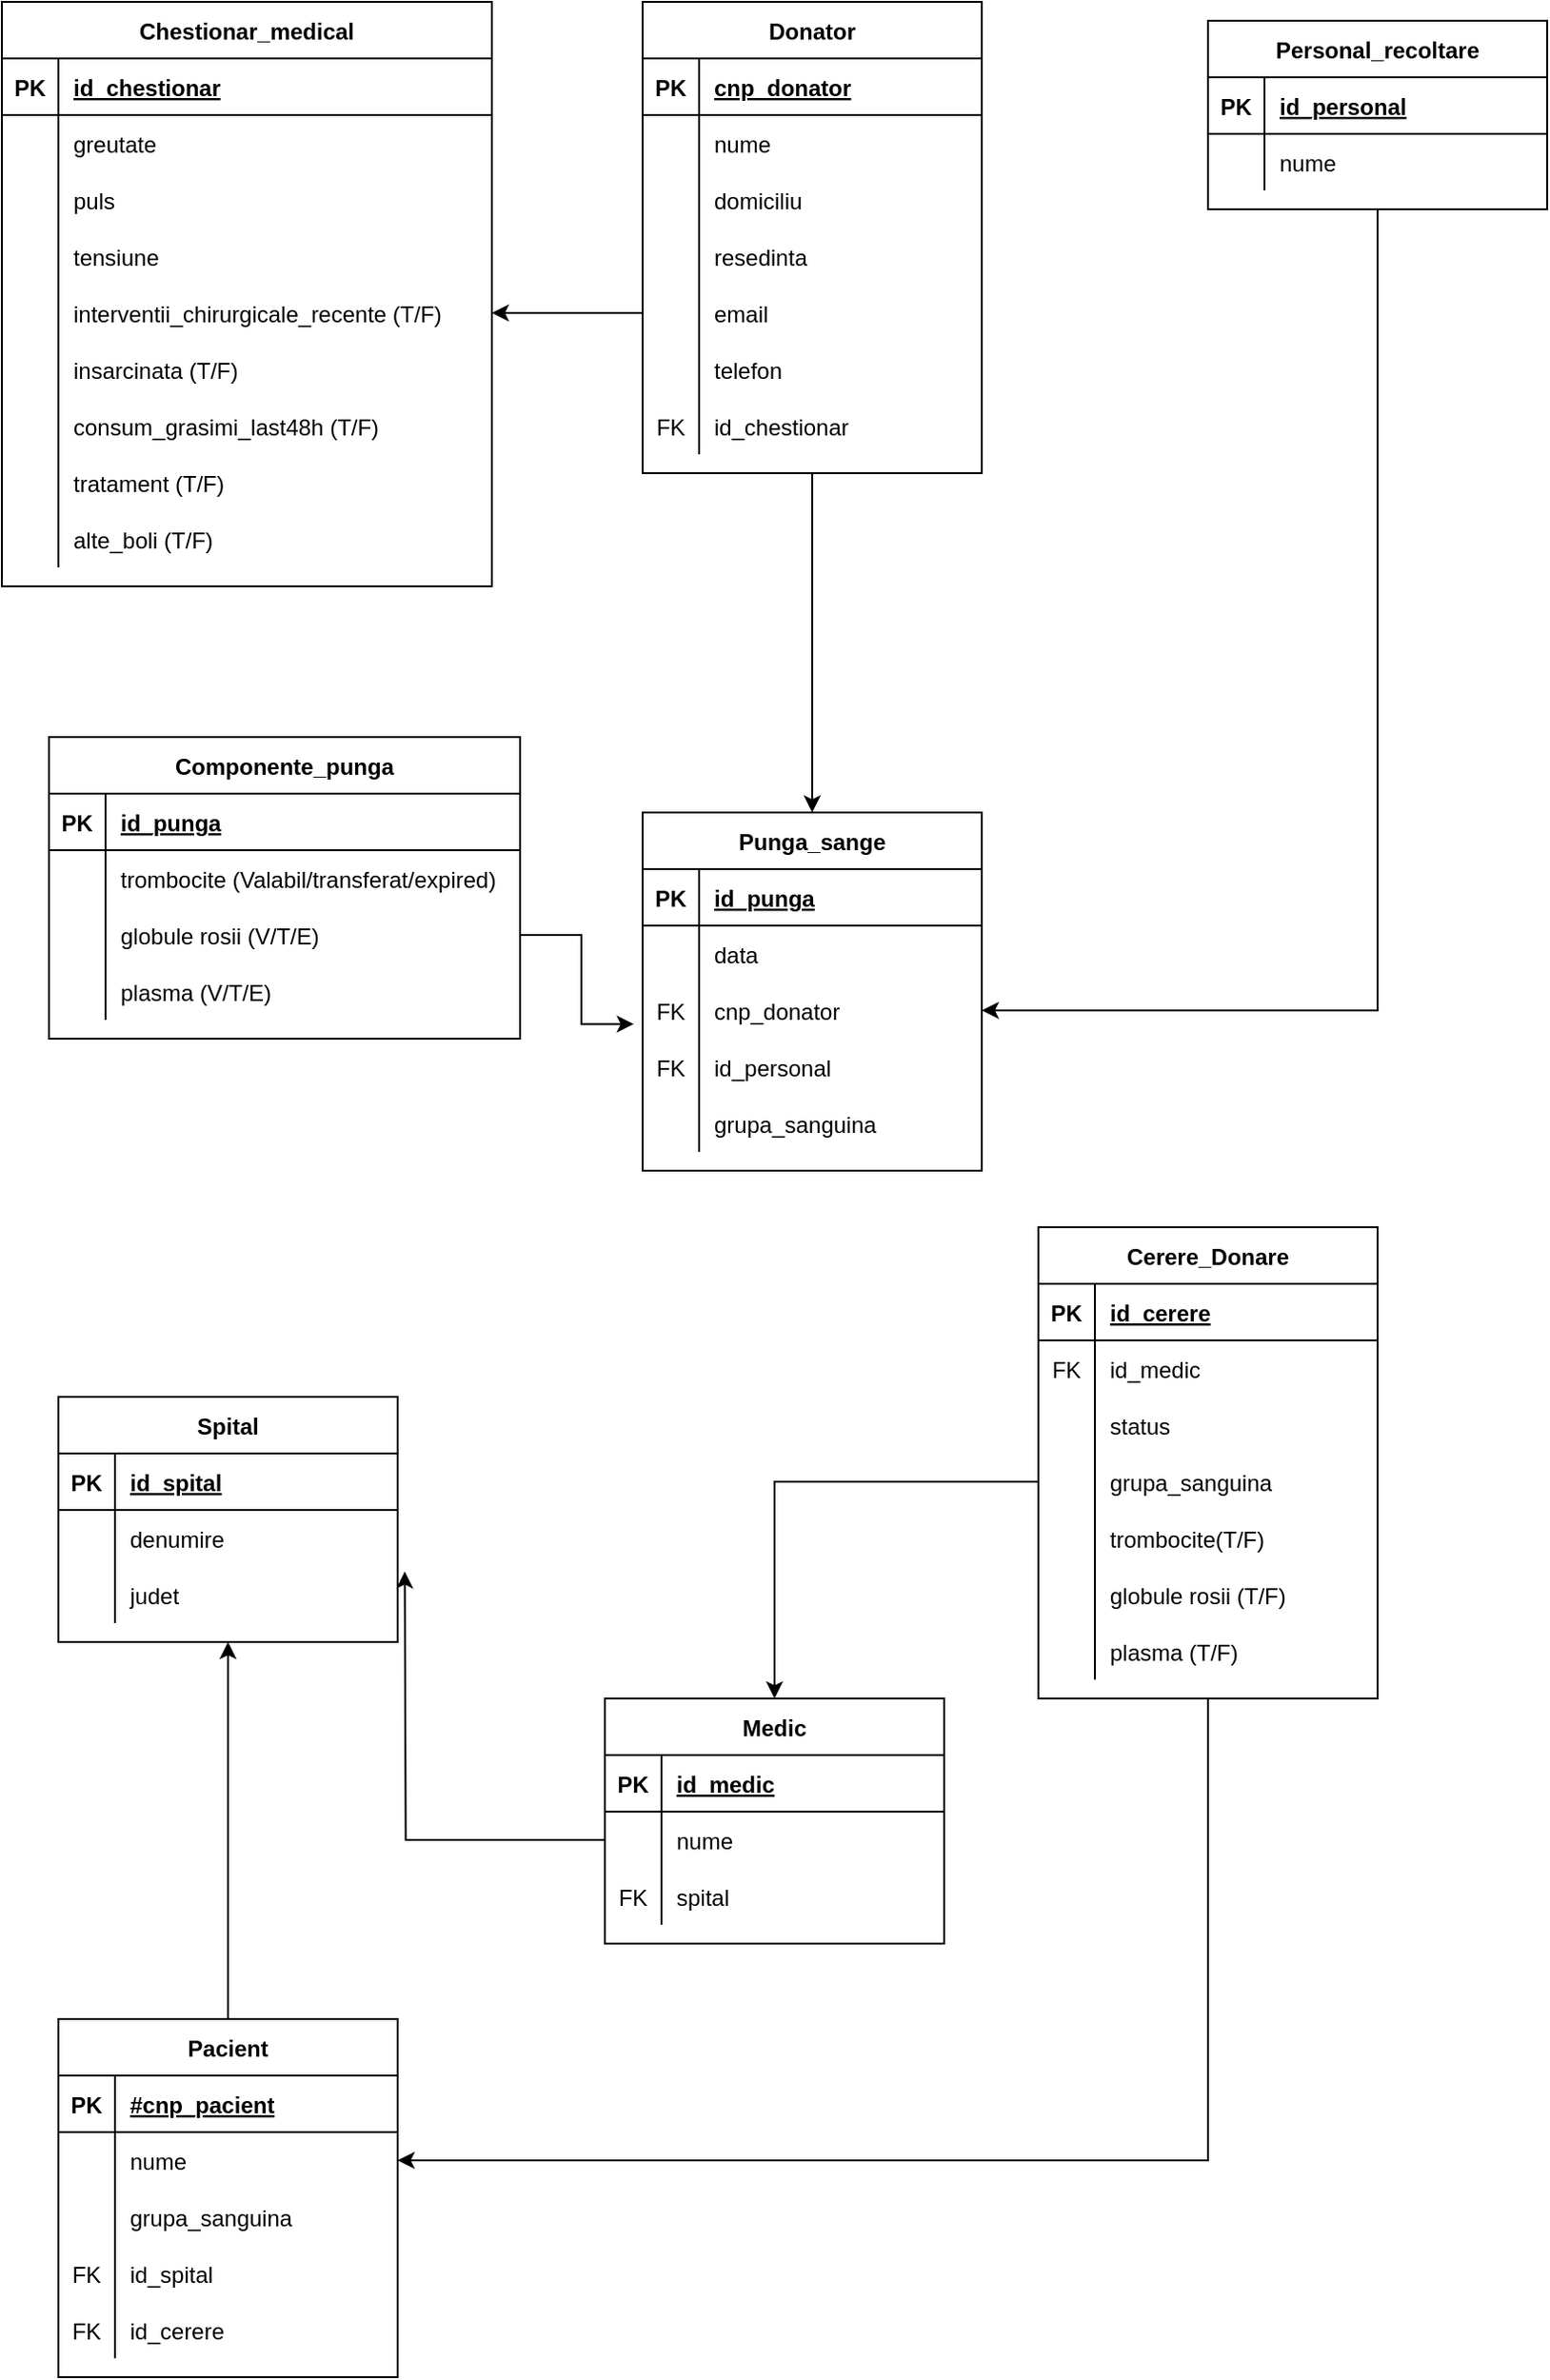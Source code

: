 <mxfile version="15.6.2" type="device"><diagram id="PR5J0AxXP86G01cXEbE2" name="Page-1"><mxGraphModel dx="481" dy="609" grid="1" gridSize="10" guides="1" tooltips="1" connect="1" arrows="1" fold="1" page="1" pageScale="1" pageWidth="850" pageHeight="1100" math="0" shadow="0"><root><mxCell id="0"/><mxCell id="1" parent="0"/><mxCell id="p9jjFvfmNDgugJ2HXJNn-107" style="edgeStyle=orthogonalEdgeStyle;rounded=0;orthogonalLoop=1;jettySize=auto;html=1;exitX=0.5;exitY=1;exitDx=0;exitDy=0;" parent="1" source="p9jjFvfmNDgugJ2HXJNn-22" target="p9jjFvfmNDgugJ2HXJNn-88" edge="1"><mxGeometry relative="1" as="geometry"/></mxCell><mxCell id="p9jjFvfmNDgugJ2HXJNn-22" value="Donator" style="shape=table;startSize=30;container=1;collapsible=1;childLayout=tableLayout;fixedRows=1;rowLines=0;fontStyle=1;align=center;resizeLast=1;" parent="1" vertex="1"><mxGeometry x="350" y="50" width="180" height="250" as="geometry"/></mxCell><mxCell id="p9jjFvfmNDgugJ2HXJNn-23" value="" style="shape=partialRectangle;collapsible=0;dropTarget=0;pointerEvents=0;fillColor=none;top=0;left=0;bottom=1;right=0;points=[[0,0.5],[1,0.5]];portConstraint=eastwest;" parent="p9jjFvfmNDgugJ2HXJNn-22" vertex="1"><mxGeometry y="30" width="180" height="30" as="geometry"/></mxCell><mxCell id="p9jjFvfmNDgugJ2HXJNn-24" value="PK" style="shape=partialRectangle;connectable=0;fillColor=none;top=0;left=0;bottom=0;right=0;fontStyle=1;overflow=hidden;" parent="p9jjFvfmNDgugJ2HXJNn-23" vertex="1"><mxGeometry width="30" height="30" as="geometry"><mxRectangle width="30" height="30" as="alternateBounds"/></mxGeometry></mxCell><mxCell id="p9jjFvfmNDgugJ2HXJNn-25" value="cnp_donator" style="shape=partialRectangle;connectable=0;fillColor=none;top=0;left=0;bottom=0;right=0;align=left;spacingLeft=6;fontStyle=5;overflow=hidden;" parent="p9jjFvfmNDgugJ2HXJNn-23" vertex="1"><mxGeometry x="30" width="150" height="30" as="geometry"><mxRectangle width="150" height="30" as="alternateBounds"/></mxGeometry></mxCell><mxCell id="p9jjFvfmNDgugJ2HXJNn-26" value="" style="shape=partialRectangle;collapsible=0;dropTarget=0;pointerEvents=0;fillColor=none;top=0;left=0;bottom=0;right=0;points=[[0,0.5],[1,0.5]];portConstraint=eastwest;" parent="p9jjFvfmNDgugJ2HXJNn-22" vertex="1"><mxGeometry y="60" width="180" height="30" as="geometry"/></mxCell><mxCell id="p9jjFvfmNDgugJ2HXJNn-27" value="" style="shape=partialRectangle;connectable=0;fillColor=none;top=0;left=0;bottom=0;right=0;editable=1;overflow=hidden;" parent="p9jjFvfmNDgugJ2HXJNn-26" vertex="1"><mxGeometry width="30" height="30" as="geometry"><mxRectangle width="30" height="30" as="alternateBounds"/></mxGeometry></mxCell><mxCell id="p9jjFvfmNDgugJ2HXJNn-28" value="nume" style="shape=partialRectangle;connectable=0;fillColor=none;top=0;left=0;bottom=0;right=0;align=left;spacingLeft=6;overflow=hidden;" parent="p9jjFvfmNDgugJ2HXJNn-26" vertex="1"><mxGeometry x="30" width="150" height="30" as="geometry"><mxRectangle width="150" height="30" as="alternateBounds"/></mxGeometry></mxCell><mxCell id="p9jjFvfmNDgugJ2HXJNn-29" value="" style="shape=partialRectangle;collapsible=0;dropTarget=0;pointerEvents=0;fillColor=none;top=0;left=0;bottom=0;right=0;points=[[0,0.5],[1,0.5]];portConstraint=eastwest;" parent="p9jjFvfmNDgugJ2HXJNn-22" vertex="1"><mxGeometry y="90" width="180" height="30" as="geometry"/></mxCell><mxCell id="p9jjFvfmNDgugJ2HXJNn-30" value="" style="shape=partialRectangle;connectable=0;fillColor=none;top=0;left=0;bottom=0;right=0;editable=1;overflow=hidden;" parent="p9jjFvfmNDgugJ2HXJNn-29" vertex="1"><mxGeometry width="30" height="30" as="geometry"><mxRectangle width="30" height="30" as="alternateBounds"/></mxGeometry></mxCell><mxCell id="p9jjFvfmNDgugJ2HXJNn-31" value="domiciliu" style="shape=partialRectangle;connectable=0;fillColor=none;top=0;left=0;bottom=0;right=0;align=left;spacingLeft=6;overflow=hidden;" parent="p9jjFvfmNDgugJ2HXJNn-29" vertex="1"><mxGeometry x="30" width="150" height="30" as="geometry"><mxRectangle width="150" height="30" as="alternateBounds"/></mxGeometry></mxCell><mxCell id="p9jjFvfmNDgugJ2HXJNn-32" value="" style="shape=partialRectangle;collapsible=0;dropTarget=0;pointerEvents=0;fillColor=none;top=0;left=0;bottom=0;right=0;points=[[0,0.5],[1,0.5]];portConstraint=eastwest;" parent="p9jjFvfmNDgugJ2HXJNn-22" vertex="1"><mxGeometry y="120" width="180" height="30" as="geometry"/></mxCell><mxCell id="p9jjFvfmNDgugJ2HXJNn-33" value="" style="shape=partialRectangle;connectable=0;fillColor=none;top=0;left=0;bottom=0;right=0;editable=1;overflow=hidden;" parent="p9jjFvfmNDgugJ2HXJNn-32" vertex="1"><mxGeometry width="30" height="30" as="geometry"><mxRectangle width="30" height="30" as="alternateBounds"/></mxGeometry></mxCell><mxCell id="p9jjFvfmNDgugJ2HXJNn-34" value="resedinta" style="shape=partialRectangle;connectable=0;fillColor=none;top=0;left=0;bottom=0;right=0;align=left;spacingLeft=6;overflow=hidden;" parent="p9jjFvfmNDgugJ2HXJNn-32" vertex="1"><mxGeometry x="30" width="150" height="30" as="geometry"><mxRectangle width="150" height="30" as="alternateBounds"/></mxGeometry></mxCell><mxCell id="p9jjFvfmNDgugJ2HXJNn-35" value="" style="shape=partialRectangle;collapsible=0;dropTarget=0;pointerEvents=0;fillColor=none;top=0;left=0;bottom=0;right=0;points=[[0,0.5],[1,0.5]];portConstraint=eastwest;" parent="p9jjFvfmNDgugJ2HXJNn-22" vertex="1"><mxGeometry y="150" width="180" height="30" as="geometry"/></mxCell><mxCell id="p9jjFvfmNDgugJ2HXJNn-36" value="" style="shape=partialRectangle;connectable=0;fillColor=none;top=0;left=0;bottom=0;right=0;editable=1;overflow=hidden;" parent="p9jjFvfmNDgugJ2HXJNn-35" vertex="1"><mxGeometry width="30" height="30" as="geometry"><mxRectangle width="30" height="30" as="alternateBounds"/></mxGeometry></mxCell><mxCell id="p9jjFvfmNDgugJ2HXJNn-37" value="email" style="shape=partialRectangle;connectable=0;fillColor=none;top=0;left=0;bottom=0;right=0;align=left;spacingLeft=6;overflow=hidden;" parent="p9jjFvfmNDgugJ2HXJNn-35" vertex="1"><mxGeometry x="30" width="150" height="30" as="geometry"><mxRectangle width="150" height="30" as="alternateBounds"/></mxGeometry></mxCell><mxCell id="p9jjFvfmNDgugJ2HXJNn-38" value="" style="shape=partialRectangle;collapsible=0;dropTarget=0;pointerEvents=0;fillColor=none;top=0;left=0;bottom=0;right=0;points=[[0,0.5],[1,0.5]];portConstraint=eastwest;" parent="p9jjFvfmNDgugJ2HXJNn-22" vertex="1"><mxGeometry y="180" width="180" height="30" as="geometry"/></mxCell><mxCell id="p9jjFvfmNDgugJ2HXJNn-39" value="" style="shape=partialRectangle;connectable=0;fillColor=none;top=0;left=0;bottom=0;right=0;editable=1;overflow=hidden;" parent="p9jjFvfmNDgugJ2HXJNn-38" vertex="1"><mxGeometry width="30" height="30" as="geometry"><mxRectangle width="30" height="30" as="alternateBounds"/></mxGeometry></mxCell><mxCell id="p9jjFvfmNDgugJ2HXJNn-40" value="telefon" style="shape=partialRectangle;connectable=0;fillColor=none;top=0;left=0;bottom=0;right=0;align=left;spacingLeft=6;overflow=hidden;" parent="p9jjFvfmNDgugJ2HXJNn-38" vertex="1"><mxGeometry x="30" width="150" height="30" as="geometry"><mxRectangle width="150" height="30" as="alternateBounds"/></mxGeometry></mxCell><mxCell id="p9jjFvfmNDgugJ2HXJNn-41" value="" style="shape=partialRectangle;collapsible=0;dropTarget=0;pointerEvents=0;fillColor=none;top=0;left=0;bottom=0;right=0;points=[[0,0.5],[1,0.5]];portConstraint=eastwest;" parent="p9jjFvfmNDgugJ2HXJNn-22" vertex="1"><mxGeometry y="210" width="180" height="30" as="geometry"/></mxCell><mxCell id="p9jjFvfmNDgugJ2HXJNn-42" value="FK" style="shape=partialRectangle;connectable=0;fillColor=none;top=0;left=0;bottom=0;right=0;editable=1;overflow=hidden;" parent="p9jjFvfmNDgugJ2HXJNn-41" vertex="1"><mxGeometry width="30" height="30" as="geometry"><mxRectangle width="30" height="30" as="alternateBounds"/></mxGeometry></mxCell><mxCell id="p9jjFvfmNDgugJ2HXJNn-43" value="id_chestionar" style="shape=partialRectangle;connectable=0;fillColor=none;top=0;left=0;bottom=0;right=0;align=left;spacingLeft=6;overflow=hidden;" parent="p9jjFvfmNDgugJ2HXJNn-41" vertex="1"><mxGeometry x="30" width="150" height="30" as="geometry"><mxRectangle width="150" height="30" as="alternateBounds"/></mxGeometry></mxCell><mxCell id="p9jjFvfmNDgugJ2HXJNn-44" value="Chestionar_medical" style="shape=table;startSize=30;container=1;collapsible=1;childLayout=tableLayout;fixedRows=1;rowLines=0;fontStyle=1;align=center;resizeLast=1;" parent="1" vertex="1"><mxGeometry x="10" y="50" width="260" height="310" as="geometry"/></mxCell><mxCell id="p9jjFvfmNDgugJ2HXJNn-45" value="" style="shape=partialRectangle;collapsible=0;dropTarget=0;pointerEvents=0;fillColor=none;top=0;left=0;bottom=1;right=0;points=[[0,0.5],[1,0.5]];portConstraint=eastwest;" parent="p9jjFvfmNDgugJ2HXJNn-44" vertex="1"><mxGeometry y="30" width="260" height="30" as="geometry"/></mxCell><mxCell id="p9jjFvfmNDgugJ2HXJNn-46" value="PK" style="shape=partialRectangle;connectable=0;fillColor=none;top=0;left=0;bottom=0;right=0;fontStyle=1;overflow=hidden;" parent="p9jjFvfmNDgugJ2HXJNn-45" vertex="1"><mxGeometry width="30" height="30" as="geometry"><mxRectangle width="30" height="30" as="alternateBounds"/></mxGeometry></mxCell><mxCell id="p9jjFvfmNDgugJ2HXJNn-47" value="id_chestionar" style="shape=partialRectangle;connectable=0;fillColor=none;top=0;left=0;bottom=0;right=0;align=left;spacingLeft=6;fontStyle=5;overflow=hidden;" parent="p9jjFvfmNDgugJ2HXJNn-45" vertex="1"><mxGeometry x="30" width="230" height="30" as="geometry"><mxRectangle width="230" height="30" as="alternateBounds"/></mxGeometry></mxCell><mxCell id="p9jjFvfmNDgugJ2HXJNn-48" value="" style="shape=partialRectangle;collapsible=0;dropTarget=0;pointerEvents=0;fillColor=none;top=0;left=0;bottom=0;right=0;points=[[0,0.5],[1,0.5]];portConstraint=eastwest;" parent="p9jjFvfmNDgugJ2HXJNn-44" vertex="1"><mxGeometry y="60" width="260" height="30" as="geometry"/></mxCell><mxCell id="p9jjFvfmNDgugJ2HXJNn-49" value="" style="shape=partialRectangle;connectable=0;fillColor=none;top=0;left=0;bottom=0;right=0;editable=1;overflow=hidden;" parent="p9jjFvfmNDgugJ2HXJNn-48" vertex="1"><mxGeometry width="30" height="30" as="geometry"><mxRectangle width="30" height="30" as="alternateBounds"/></mxGeometry></mxCell><mxCell id="p9jjFvfmNDgugJ2HXJNn-50" value="greutate" style="shape=partialRectangle;connectable=0;fillColor=none;top=0;left=0;bottom=0;right=0;align=left;spacingLeft=6;overflow=hidden;" parent="p9jjFvfmNDgugJ2HXJNn-48" vertex="1"><mxGeometry x="30" width="230" height="30" as="geometry"><mxRectangle width="230" height="30" as="alternateBounds"/></mxGeometry></mxCell><mxCell id="p9jjFvfmNDgugJ2HXJNn-51" value="" style="shape=partialRectangle;collapsible=0;dropTarget=0;pointerEvents=0;fillColor=none;top=0;left=0;bottom=0;right=0;points=[[0,0.5],[1,0.5]];portConstraint=eastwest;" parent="p9jjFvfmNDgugJ2HXJNn-44" vertex="1"><mxGeometry y="90" width="260" height="30" as="geometry"/></mxCell><mxCell id="p9jjFvfmNDgugJ2HXJNn-52" value="" style="shape=partialRectangle;connectable=0;fillColor=none;top=0;left=0;bottom=0;right=0;editable=1;overflow=hidden;" parent="p9jjFvfmNDgugJ2HXJNn-51" vertex="1"><mxGeometry width="30" height="30" as="geometry"><mxRectangle width="30" height="30" as="alternateBounds"/></mxGeometry></mxCell><mxCell id="p9jjFvfmNDgugJ2HXJNn-53" value="puls" style="shape=partialRectangle;connectable=0;fillColor=none;top=0;left=0;bottom=0;right=0;align=left;spacingLeft=6;overflow=hidden;" parent="p9jjFvfmNDgugJ2HXJNn-51" vertex="1"><mxGeometry x="30" width="230" height="30" as="geometry"><mxRectangle width="230" height="30" as="alternateBounds"/></mxGeometry></mxCell><mxCell id="p9jjFvfmNDgugJ2HXJNn-54" value="" style="shape=partialRectangle;collapsible=0;dropTarget=0;pointerEvents=0;fillColor=none;top=0;left=0;bottom=0;right=0;points=[[0,0.5],[1,0.5]];portConstraint=eastwest;" parent="p9jjFvfmNDgugJ2HXJNn-44" vertex="1"><mxGeometry y="120" width="260" height="30" as="geometry"/></mxCell><mxCell id="p9jjFvfmNDgugJ2HXJNn-55" value="" style="shape=partialRectangle;connectable=0;fillColor=none;top=0;left=0;bottom=0;right=0;editable=1;overflow=hidden;" parent="p9jjFvfmNDgugJ2HXJNn-54" vertex="1"><mxGeometry width="30" height="30" as="geometry"><mxRectangle width="30" height="30" as="alternateBounds"/></mxGeometry></mxCell><mxCell id="p9jjFvfmNDgugJ2HXJNn-56" value="tensiune" style="shape=partialRectangle;connectable=0;fillColor=none;top=0;left=0;bottom=0;right=0;align=left;spacingLeft=6;overflow=hidden;" parent="p9jjFvfmNDgugJ2HXJNn-54" vertex="1"><mxGeometry x="30" width="230" height="30" as="geometry"><mxRectangle width="230" height="30" as="alternateBounds"/></mxGeometry></mxCell><mxCell id="p9jjFvfmNDgugJ2HXJNn-57" value="" style="shape=partialRectangle;collapsible=0;dropTarget=0;pointerEvents=0;fillColor=none;top=0;left=0;bottom=0;right=0;points=[[0,0.5],[1,0.5]];portConstraint=eastwest;" parent="p9jjFvfmNDgugJ2HXJNn-44" vertex="1"><mxGeometry y="150" width="260" height="30" as="geometry"/></mxCell><mxCell id="p9jjFvfmNDgugJ2HXJNn-58" value="" style="shape=partialRectangle;connectable=0;fillColor=none;top=0;left=0;bottom=0;right=0;editable=1;overflow=hidden;" parent="p9jjFvfmNDgugJ2HXJNn-57" vertex="1"><mxGeometry width="30" height="30" as="geometry"><mxRectangle width="30" height="30" as="alternateBounds"/></mxGeometry></mxCell><mxCell id="p9jjFvfmNDgugJ2HXJNn-59" value="interventii_chirurgicale_recente (T/F)" style="shape=partialRectangle;connectable=0;fillColor=none;top=0;left=0;bottom=0;right=0;align=left;spacingLeft=6;overflow=hidden;" parent="p9jjFvfmNDgugJ2HXJNn-57" vertex="1"><mxGeometry x="30" width="230" height="30" as="geometry"><mxRectangle width="230" height="30" as="alternateBounds"/></mxGeometry></mxCell><mxCell id="p9jjFvfmNDgugJ2HXJNn-60" value="" style="shape=partialRectangle;collapsible=0;dropTarget=0;pointerEvents=0;fillColor=none;top=0;left=0;bottom=0;right=0;points=[[0,0.5],[1,0.5]];portConstraint=eastwest;" parent="p9jjFvfmNDgugJ2HXJNn-44" vertex="1"><mxGeometry y="180" width="260" height="30" as="geometry"/></mxCell><mxCell id="p9jjFvfmNDgugJ2HXJNn-61" value="" style="shape=partialRectangle;connectable=0;fillColor=none;top=0;left=0;bottom=0;right=0;editable=1;overflow=hidden;" parent="p9jjFvfmNDgugJ2HXJNn-60" vertex="1"><mxGeometry width="30" height="30" as="geometry"><mxRectangle width="30" height="30" as="alternateBounds"/></mxGeometry></mxCell><mxCell id="p9jjFvfmNDgugJ2HXJNn-62" value="insarcinata (T/F)" style="shape=partialRectangle;connectable=0;fillColor=none;top=0;left=0;bottom=0;right=0;align=left;spacingLeft=6;overflow=hidden;" parent="p9jjFvfmNDgugJ2HXJNn-60" vertex="1"><mxGeometry x="30" width="230" height="30" as="geometry"><mxRectangle width="230" height="30" as="alternateBounds"/></mxGeometry></mxCell><mxCell id="p9jjFvfmNDgugJ2HXJNn-63" value="" style="shape=partialRectangle;collapsible=0;dropTarget=0;pointerEvents=0;fillColor=none;top=0;left=0;bottom=0;right=0;points=[[0,0.5],[1,0.5]];portConstraint=eastwest;" parent="p9jjFvfmNDgugJ2HXJNn-44" vertex="1"><mxGeometry y="210" width="260" height="30" as="geometry"/></mxCell><mxCell id="p9jjFvfmNDgugJ2HXJNn-64" value="" style="shape=partialRectangle;connectable=0;fillColor=none;top=0;left=0;bottom=0;right=0;editable=1;overflow=hidden;" parent="p9jjFvfmNDgugJ2HXJNn-63" vertex="1"><mxGeometry width="30" height="30" as="geometry"><mxRectangle width="30" height="30" as="alternateBounds"/></mxGeometry></mxCell><mxCell id="p9jjFvfmNDgugJ2HXJNn-65" value="consum_grasimi_last48h (T/F)" style="shape=partialRectangle;connectable=0;fillColor=none;top=0;left=0;bottom=0;right=0;align=left;spacingLeft=6;overflow=hidden;" parent="p9jjFvfmNDgugJ2HXJNn-63" vertex="1"><mxGeometry x="30" width="230" height="30" as="geometry"><mxRectangle width="230" height="30" as="alternateBounds"/></mxGeometry></mxCell><mxCell id="p9jjFvfmNDgugJ2HXJNn-66" value="" style="shape=partialRectangle;collapsible=0;dropTarget=0;pointerEvents=0;fillColor=none;top=0;left=0;bottom=0;right=0;points=[[0,0.5],[1,0.5]];portConstraint=eastwest;" parent="p9jjFvfmNDgugJ2HXJNn-44" vertex="1"><mxGeometry y="240" width="260" height="30" as="geometry"/></mxCell><mxCell id="p9jjFvfmNDgugJ2HXJNn-67" value="" style="shape=partialRectangle;connectable=0;fillColor=none;top=0;left=0;bottom=0;right=0;editable=1;overflow=hidden;" parent="p9jjFvfmNDgugJ2HXJNn-66" vertex="1"><mxGeometry width="30" height="30" as="geometry"><mxRectangle width="30" height="30" as="alternateBounds"/></mxGeometry></mxCell><mxCell id="p9jjFvfmNDgugJ2HXJNn-68" value="tratament (T/F)" style="shape=partialRectangle;connectable=0;fillColor=none;top=0;left=0;bottom=0;right=0;align=left;spacingLeft=6;overflow=hidden;" parent="p9jjFvfmNDgugJ2HXJNn-66" vertex="1"><mxGeometry x="30" width="230" height="30" as="geometry"><mxRectangle width="230" height="30" as="alternateBounds"/></mxGeometry></mxCell><mxCell id="p9jjFvfmNDgugJ2HXJNn-69" value="" style="shape=partialRectangle;collapsible=0;dropTarget=0;pointerEvents=0;fillColor=none;top=0;left=0;bottom=0;right=0;points=[[0,0.5],[1,0.5]];portConstraint=eastwest;" parent="p9jjFvfmNDgugJ2HXJNn-44" vertex="1"><mxGeometry y="270" width="260" height="30" as="geometry"/></mxCell><mxCell id="p9jjFvfmNDgugJ2HXJNn-70" value="" style="shape=partialRectangle;connectable=0;fillColor=none;top=0;left=0;bottom=0;right=0;editable=1;overflow=hidden;" parent="p9jjFvfmNDgugJ2HXJNn-69" vertex="1"><mxGeometry width="30" height="30" as="geometry"><mxRectangle width="30" height="30" as="alternateBounds"/></mxGeometry></mxCell><mxCell id="p9jjFvfmNDgugJ2HXJNn-71" value="alte_boli (T/F)" style="shape=partialRectangle;connectable=0;fillColor=none;top=0;left=0;bottom=0;right=0;align=left;spacingLeft=6;overflow=hidden;" parent="p9jjFvfmNDgugJ2HXJNn-69" vertex="1"><mxGeometry x="30" width="230" height="30" as="geometry"><mxRectangle width="230" height="30" as="alternateBounds"/></mxGeometry></mxCell><mxCell id="p9jjFvfmNDgugJ2HXJNn-108" style="edgeStyle=orthogonalEdgeStyle;rounded=0;orthogonalLoop=1;jettySize=auto;html=1;exitX=0.5;exitY=1;exitDx=0;exitDy=0;entryX=1;entryY=0.5;entryDx=0;entryDy=0;" parent="1" source="p9jjFvfmNDgugJ2HXJNn-75" target="p9jjFvfmNDgugJ2HXJNn-95" edge="1"><mxGeometry relative="1" as="geometry"/></mxCell><mxCell id="p9jjFvfmNDgugJ2HXJNn-75" value="Personal_recoltare" style="shape=table;startSize=30;container=1;collapsible=1;childLayout=tableLayout;fixedRows=1;rowLines=0;fontStyle=1;align=center;resizeLast=1;" parent="1" vertex="1"><mxGeometry x="650" y="60" width="180" height="100" as="geometry"/></mxCell><mxCell id="p9jjFvfmNDgugJ2HXJNn-76" value="" style="shape=partialRectangle;collapsible=0;dropTarget=0;pointerEvents=0;fillColor=none;top=0;left=0;bottom=1;right=0;points=[[0,0.5],[1,0.5]];portConstraint=eastwest;" parent="p9jjFvfmNDgugJ2HXJNn-75" vertex="1"><mxGeometry y="30" width="180" height="30" as="geometry"/></mxCell><mxCell id="p9jjFvfmNDgugJ2HXJNn-77" value="PK" style="shape=partialRectangle;connectable=0;fillColor=none;top=0;left=0;bottom=0;right=0;fontStyle=1;overflow=hidden;" parent="p9jjFvfmNDgugJ2HXJNn-76" vertex="1"><mxGeometry width="30" height="30" as="geometry"><mxRectangle width="30" height="30" as="alternateBounds"/></mxGeometry></mxCell><mxCell id="p9jjFvfmNDgugJ2HXJNn-78" value="id_personal" style="shape=partialRectangle;connectable=0;fillColor=none;top=0;left=0;bottom=0;right=0;align=left;spacingLeft=6;fontStyle=5;overflow=hidden;" parent="p9jjFvfmNDgugJ2HXJNn-76" vertex="1"><mxGeometry x="30" width="150" height="30" as="geometry"><mxRectangle width="150" height="30" as="alternateBounds"/></mxGeometry></mxCell><mxCell id="p9jjFvfmNDgugJ2HXJNn-79" value="" style="shape=partialRectangle;collapsible=0;dropTarget=0;pointerEvents=0;fillColor=none;top=0;left=0;bottom=0;right=0;points=[[0,0.5],[1,0.5]];portConstraint=eastwest;" parent="p9jjFvfmNDgugJ2HXJNn-75" vertex="1"><mxGeometry y="60" width="180" height="30" as="geometry"/></mxCell><mxCell id="p9jjFvfmNDgugJ2HXJNn-80" value="" style="shape=partialRectangle;connectable=0;fillColor=none;top=0;left=0;bottom=0;right=0;editable=1;overflow=hidden;" parent="p9jjFvfmNDgugJ2HXJNn-79" vertex="1"><mxGeometry width="30" height="30" as="geometry"><mxRectangle width="30" height="30" as="alternateBounds"/></mxGeometry></mxCell><mxCell id="p9jjFvfmNDgugJ2HXJNn-81" value="nume" style="shape=partialRectangle;connectable=0;fillColor=none;top=0;left=0;bottom=0;right=0;align=left;spacingLeft=6;overflow=hidden;" parent="p9jjFvfmNDgugJ2HXJNn-79" vertex="1"><mxGeometry x="30" width="150" height="30" as="geometry"><mxRectangle width="150" height="30" as="alternateBounds"/></mxGeometry></mxCell><mxCell id="p9jjFvfmNDgugJ2HXJNn-88" value="Punga_sange" style="shape=table;startSize=30;container=1;collapsible=1;childLayout=tableLayout;fixedRows=1;rowLines=0;fontStyle=1;align=center;resizeLast=1;" parent="1" vertex="1"><mxGeometry x="350" y="480" width="180" height="190" as="geometry"/></mxCell><mxCell id="p9jjFvfmNDgugJ2HXJNn-89" value="" style="shape=partialRectangle;collapsible=0;dropTarget=0;pointerEvents=0;fillColor=none;top=0;left=0;bottom=1;right=0;points=[[0,0.5],[1,0.5]];portConstraint=eastwest;" parent="p9jjFvfmNDgugJ2HXJNn-88" vertex="1"><mxGeometry y="30" width="180" height="30" as="geometry"/></mxCell><mxCell id="p9jjFvfmNDgugJ2HXJNn-90" value="PK" style="shape=partialRectangle;connectable=0;fillColor=none;top=0;left=0;bottom=0;right=0;fontStyle=1;overflow=hidden;" parent="p9jjFvfmNDgugJ2HXJNn-89" vertex="1"><mxGeometry width="30" height="30" as="geometry"><mxRectangle width="30" height="30" as="alternateBounds"/></mxGeometry></mxCell><mxCell id="p9jjFvfmNDgugJ2HXJNn-91" value="id_punga" style="shape=partialRectangle;connectable=0;fillColor=none;top=0;left=0;bottom=0;right=0;align=left;spacingLeft=6;fontStyle=5;overflow=hidden;" parent="p9jjFvfmNDgugJ2HXJNn-89" vertex="1"><mxGeometry x="30" width="150" height="30" as="geometry"><mxRectangle width="150" height="30" as="alternateBounds"/></mxGeometry></mxCell><mxCell id="p9jjFvfmNDgugJ2HXJNn-92" value="" style="shape=partialRectangle;collapsible=0;dropTarget=0;pointerEvents=0;fillColor=none;top=0;left=0;bottom=0;right=0;points=[[0,0.5],[1,0.5]];portConstraint=eastwest;" parent="p9jjFvfmNDgugJ2HXJNn-88" vertex="1"><mxGeometry y="60" width="180" height="30" as="geometry"/></mxCell><mxCell id="p9jjFvfmNDgugJ2HXJNn-93" value="" style="shape=partialRectangle;connectable=0;fillColor=none;top=0;left=0;bottom=0;right=0;editable=1;overflow=hidden;" parent="p9jjFvfmNDgugJ2HXJNn-92" vertex="1"><mxGeometry width="30" height="30" as="geometry"><mxRectangle width="30" height="30" as="alternateBounds"/></mxGeometry></mxCell><mxCell id="p9jjFvfmNDgugJ2HXJNn-94" value="data" style="shape=partialRectangle;connectable=0;fillColor=none;top=0;left=0;bottom=0;right=0;align=left;spacingLeft=6;overflow=hidden;" parent="p9jjFvfmNDgugJ2HXJNn-92" vertex="1"><mxGeometry x="30" width="150" height="30" as="geometry"><mxRectangle width="150" height="30" as="alternateBounds"/></mxGeometry></mxCell><mxCell id="p9jjFvfmNDgugJ2HXJNn-95" value="" style="shape=partialRectangle;collapsible=0;dropTarget=0;pointerEvents=0;fillColor=none;top=0;left=0;bottom=0;right=0;points=[[0,0.5],[1,0.5]];portConstraint=eastwest;" parent="p9jjFvfmNDgugJ2HXJNn-88" vertex="1"><mxGeometry y="90" width="180" height="30" as="geometry"/></mxCell><mxCell id="p9jjFvfmNDgugJ2HXJNn-96" value="FK" style="shape=partialRectangle;connectable=0;fillColor=none;top=0;left=0;bottom=0;right=0;editable=1;overflow=hidden;" parent="p9jjFvfmNDgugJ2HXJNn-95" vertex="1"><mxGeometry width="30" height="30" as="geometry"><mxRectangle width="30" height="30" as="alternateBounds"/></mxGeometry></mxCell><mxCell id="p9jjFvfmNDgugJ2HXJNn-97" value="cnp_donator" style="shape=partialRectangle;connectable=0;fillColor=none;top=0;left=0;bottom=0;right=0;align=left;spacingLeft=6;overflow=hidden;" parent="p9jjFvfmNDgugJ2HXJNn-95" vertex="1"><mxGeometry x="30" width="150" height="30" as="geometry"><mxRectangle width="150" height="30" as="alternateBounds"/></mxGeometry></mxCell><mxCell id="p9jjFvfmNDgugJ2HXJNn-98" value="" style="shape=partialRectangle;collapsible=0;dropTarget=0;pointerEvents=0;fillColor=none;top=0;left=0;bottom=0;right=0;points=[[0,0.5],[1,0.5]];portConstraint=eastwest;" parent="p9jjFvfmNDgugJ2HXJNn-88" vertex="1"><mxGeometry y="120" width="180" height="30" as="geometry"/></mxCell><mxCell id="p9jjFvfmNDgugJ2HXJNn-99" value="FK" style="shape=partialRectangle;connectable=0;fillColor=none;top=0;left=0;bottom=0;right=0;editable=1;overflow=hidden;" parent="p9jjFvfmNDgugJ2HXJNn-98" vertex="1"><mxGeometry width="30" height="30" as="geometry"><mxRectangle width="30" height="30" as="alternateBounds"/></mxGeometry></mxCell><mxCell id="p9jjFvfmNDgugJ2HXJNn-100" value="id_personal" style="shape=partialRectangle;connectable=0;fillColor=none;top=0;left=0;bottom=0;right=0;align=left;spacingLeft=6;overflow=hidden;" parent="p9jjFvfmNDgugJ2HXJNn-98" vertex="1"><mxGeometry x="30" width="150" height="30" as="geometry"><mxRectangle width="150" height="30" as="alternateBounds"/></mxGeometry></mxCell><mxCell id="p9jjFvfmNDgugJ2HXJNn-131" value="" style="shape=partialRectangle;collapsible=0;dropTarget=0;pointerEvents=0;fillColor=none;top=0;left=0;bottom=0;right=0;points=[[0,0.5],[1,0.5]];portConstraint=eastwest;" parent="p9jjFvfmNDgugJ2HXJNn-88" vertex="1"><mxGeometry y="150" width="180" height="30" as="geometry"/></mxCell><mxCell id="p9jjFvfmNDgugJ2HXJNn-132" value="" style="shape=partialRectangle;connectable=0;fillColor=none;top=0;left=0;bottom=0;right=0;editable=1;overflow=hidden;" parent="p9jjFvfmNDgugJ2HXJNn-131" vertex="1"><mxGeometry width="30" height="30" as="geometry"><mxRectangle width="30" height="30" as="alternateBounds"/></mxGeometry></mxCell><mxCell id="p9jjFvfmNDgugJ2HXJNn-133" value="grupa_sanguina" style="shape=partialRectangle;connectable=0;fillColor=none;top=0;left=0;bottom=0;right=0;align=left;spacingLeft=6;overflow=hidden;" parent="p9jjFvfmNDgugJ2HXJNn-131" vertex="1"><mxGeometry x="30" width="150" height="30" as="geometry"><mxRectangle width="150" height="30" as="alternateBounds"/></mxGeometry></mxCell><mxCell id="p9jjFvfmNDgugJ2HXJNn-106" style="edgeStyle=orthogonalEdgeStyle;rounded=0;orthogonalLoop=1;jettySize=auto;html=1;exitX=0;exitY=0.5;exitDx=0;exitDy=0;entryX=1;entryY=0.5;entryDx=0;entryDy=0;" parent="1" source="p9jjFvfmNDgugJ2HXJNn-35" target="p9jjFvfmNDgugJ2HXJNn-57" edge="1"><mxGeometry relative="1" as="geometry"/></mxCell><mxCell id="p9jjFvfmNDgugJ2HXJNn-141" value="Spital" style="shape=table;startSize=30;container=1;collapsible=1;childLayout=tableLayout;fixedRows=1;rowLines=0;fontStyle=1;align=center;resizeLast=1;" parent="1" vertex="1"><mxGeometry x="40" y="790" width="180" height="130" as="geometry"/></mxCell><mxCell id="p9jjFvfmNDgugJ2HXJNn-142" value="" style="shape=partialRectangle;collapsible=0;dropTarget=0;pointerEvents=0;fillColor=none;top=0;left=0;bottom=1;right=0;points=[[0,0.5],[1,0.5]];portConstraint=eastwest;" parent="p9jjFvfmNDgugJ2HXJNn-141" vertex="1"><mxGeometry y="30" width="180" height="30" as="geometry"/></mxCell><mxCell id="p9jjFvfmNDgugJ2HXJNn-143" value="PK" style="shape=partialRectangle;connectable=0;fillColor=none;top=0;left=0;bottom=0;right=0;fontStyle=1;overflow=hidden;" parent="p9jjFvfmNDgugJ2HXJNn-142" vertex="1"><mxGeometry width="30" height="30" as="geometry"><mxRectangle width="30" height="30" as="alternateBounds"/></mxGeometry></mxCell><mxCell id="p9jjFvfmNDgugJ2HXJNn-144" value="id_spital" style="shape=partialRectangle;connectable=0;fillColor=none;top=0;left=0;bottom=0;right=0;align=left;spacingLeft=6;fontStyle=5;overflow=hidden;" parent="p9jjFvfmNDgugJ2HXJNn-142" vertex="1"><mxGeometry x="30" width="150" height="30" as="geometry"><mxRectangle width="150" height="30" as="alternateBounds"/></mxGeometry></mxCell><mxCell id="p9jjFvfmNDgugJ2HXJNn-145" value="" style="shape=partialRectangle;collapsible=0;dropTarget=0;pointerEvents=0;fillColor=none;top=0;left=0;bottom=0;right=0;points=[[0,0.5],[1,0.5]];portConstraint=eastwest;" parent="p9jjFvfmNDgugJ2HXJNn-141" vertex="1"><mxGeometry y="60" width="180" height="30" as="geometry"/></mxCell><mxCell id="p9jjFvfmNDgugJ2HXJNn-146" value="" style="shape=partialRectangle;connectable=0;fillColor=none;top=0;left=0;bottom=0;right=0;editable=1;overflow=hidden;" parent="p9jjFvfmNDgugJ2HXJNn-145" vertex="1"><mxGeometry width="30" height="30" as="geometry"><mxRectangle width="30" height="30" as="alternateBounds"/></mxGeometry></mxCell><mxCell id="p9jjFvfmNDgugJ2HXJNn-147" value="denumire" style="shape=partialRectangle;connectable=0;fillColor=none;top=0;left=0;bottom=0;right=0;align=left;spacingLeft=6;overflow=hidden;" parent="p9jjFvfmNDgugJ2HXJNn-145" vertex="1"><mxGeometry x="30" width="150" height="30" as="geometry"><mxRectangle width="150" height="30" as="alternateBounds"/></mxGeometry></mxCell><mxCell id="sDu_dShJmtS_LtvvvEDW-1" value="" style="shape=partialRectangle;collapsible=0;dropTarget=0;pointerEvents=0;fillColor=none;top=0;left=0;bottom=0;right=0;points=[[0,0.5],[1,0.5]];portConstraint=eastwest;" parent="p9jjFvfmNDgugJ2HXJNn-141" vertex="1"><mxGeometry y="90" width="180" height="30" as="geometry"/></mxCell><mxCell id="sDu_dShJmtS_LtvvvEDW-2" value="" style="shape=partialRectangle;connectable=0;fillColor=none;top=0;left=0;bottom=0;right=0;editable=1;overflow=hidden;" parent="sDu_dShJmtS_LtvvvEDW-1" vertex="1"><mxGeometry width="30" height="30" as="geometry"><mxRectangle width="30" height="30" as="alternateBounds"/></mxGeometry></mxCell><mxCell id="sDu_dShJmtS_LtvvvEDW-3" value="judet" style="shape=partialRectangle;connectable=0;fillColor=none;top=0;left=0;bottom=0;right=0;align=left;spacingLeft=6;overflow=hidden;" parent="sDu_dShJmtS_LtvvvEDW-1" vertex="1"><mxGeometry x="30" width="150" height="30" as="geometry"><mxRectangle width="150" height="30" as="alternateBounds"/></mxGeometry></mxCell><mxCell id="p9jjFvfmNDgugJ2HXJNn-155" value="Medic" style="shape=table;startSize=30;container=1;collapsible=1;childLayout=tableLayout;fixedRows=1;rowLines=0;fontStyle=1;align=center;resizeLast=1;" parent="1" vertex="1"><mxGeometry x="330" y="950" width="180" height="130" as="geometry"/></mxCell><mxCell id="p9jjFvfmNDgugJ2HXJNn-156" value="" style="shape=partialRectangle;collapsible=0;dropTarget=0;pointerEvents=0;fillColor=none;top=0;left=0;bottom=1;right=0;points=[[0,0.5],[1,0.5]];portConstraint=eastwest;" parent="p9jjFvfmNDgugJ2HXJNn-155" vertex="1"><mxGeometry y="30" width="180" height="30" as="geometry"/></mxCell><mxCell id="p9jjFvfmNDgugJ2HXJNn-157" value="PK" style="shape=partialRectangle;connectable=0;fillColor=none;top=0;left=0;bottom=0;right=0;fontStyle=1;overflow=hidden;" parent="p9jjFvfmNDgugJ2HXJNn-156" vertex="1"><mxGeometry width="30" height="30" as="geometry"><mxRectangle width="30" height="30" as="alternateBounds"/></mxGeometry></mxCell><mxCell id="p9jjFvfmNDgugJ2HXJNn-158" value="id_medic" style="shape=partialRectangle;connectable=0;fillColor=none;top=0;left=0;bottom=0;right=0;align=left;spacingLeft=6;fontStyle=5;overflow=hidden;" parent="p9jjFvfmNDgugJ2HXJNn-156" vertex="1"><mxGeometry x="30" width="150" height="30" as="geometry"><mxRectangle width="150" height="30" as="alternateBounds"/></mxGeometry></mxCell><mxCell id="p9jjFvfmNDgugJ2HXJNn-159" value="" style="shape=partialRectangle;collapsible=0;dropTarget=0;pointerEvents=0;fillColor=none;top=0;left=0;bottom=0;right=0;points=[[0,0.5],[1,0.5]];portConstraint=eastwest;" parent="p9jjFvfmNDgugJ2HXJNn-155" vertex="1"><mxGeometry y="60" width="180" height="30" as="geometry"/></mxCell><mxCell id="p9jjFvfmNDgugJ2HXJNn-160" value="" style="shape=partialRectangle;connectable=0;fillColor=none;top=0;left=0;bottom=0;right=0;editable=1;overflow=hidden;" parent="p9jjFvfmNDgugJ2HXJNn-159" vertex="1"><mxGeometry width="30" height="30" as="geometry"><mxRectangle width="30" height="30" as="alternateBounds"/></mxGeometry></mxCell><mxCell id="p9jjFvfmNDgugJ2HXJNn-161" value="nume" style="shape=partialRectangle;connectable=0;fillColor=none;top=0;left=0;bottom=0;right=0;align=left;spacingLeft=6;overflow=hidden;" parent="p9jjFvfmNDgugJ2HXJNn-159" vertex="1"><mxGeometry x="30" width="150" height="30" as="geometry"><mxRectangle width="150" height="30" as="alternateBounds"/></mxGeometry></mxCell><mxCell id="p9jjFvfmNDgugJ2HXJNn-162" value="" style="shape=partialRectangle;collapsible=0;dropTarget=0;pointerEvents=0;fillColor=none;top=0;left=0;bottom=0;right=0;points=[[0,0.5],[1,0.5]];portConstraint=eastwest;" parent="p9jjFvfmNDgugJ2HXJNn-155" vertex="1"><mxGeometry y="90" width="180" height="30" as="geometry"/></mxCell><mxCell id="p9jjFvfmNDgugJ2HXJNn-163" value="FK" style="shape=partialRectangle;connectable=0;fillColor=none;top=0;left=0;bottom=0;right=0;editable=1;overflow=hidden;" parent="p9jjFvfmNDgugJ2HXJNn-162" vertex="1"><mxGeometry width="30" height="30" as="geometry"><mxRectangle width="30" height="30" as="alternateBounds"/></mxGeometry></mxCell><mxCell id="p9jjFvfmNDgugJ2HXJNn-164" value="spital" style="shape=partialRectangle;connectable=0;fillColor=none;top=0;left=0;bottom=0;right=0;align=left;spacingLeft=6;overflow=hidden;" parent="p9jjFvfmNDgugJ2HXJNn-162" vertex="1"><mxGeometry x="30" width="150" height="30" as="geometry"><mxRectangle width="150" height="30" as="alternateBounds"/></mxGeometry></mxCell><mxCell id="p9jjFvfmNDgugJ2HXJNn-168" style="edgeStyle=orthogonalEdgeStyle;rounded=0;orthogonalLoop=1;jettySize=auto;html=1;exitX=0;exitY=0.5;exitDx=0;exitDy=0;entryX=1.021;entryY=0.087;entryDx=0;entryDy=0;entryPerimeter=0;" parent="1" source="p9jjFvfmNDgugJ2HXJNn-159" edge="1"><mxGeometry relative="1" as="geometry"><mxPoint x="223.78" y="882.61" as="targetPoint"/></mxGeometry></mxCell><mxCell id="p9jjFvfmNDgugJ2HXJNn-206" style="edgeStyle=orthogonalEdgeStyle;rounded=0;orthogonalLoop=1;jettySize=auto;html=1;exitX=0.5;exitY=0;exitDx=0;exitDy=0;entryX=0.5;entryY=1;entryDx=0;entryDy=0;" parent="1" source="p9jjFvfmNDgugJ2HXJNn-169" target="p9jjFvfmNDgugJ2HXJNn-141" edge="1"><mxGeometry relative="1" as="geometry"/></mxCell><mxCell id="p9jjFvfmNDgugJ2HXJNn-169" value="Pacient" style="shape=table;startSize=30;container=1;collapsible=1;childLayout=tableLayout;fixedRows=1;rowLines=0;fontStyle=1;align=center;resizeLast=1;" parent="1" vertex="1"><mxGeometry x="40" y="1120" width="180" height="190" as="geometry"/></mxCell><mxCell id="p9jjFvfmNDgugJ2HXJNn-170" value="" style="shape=partialRectangle;collapsible=0;dropTarget=0;pointerEvents=0;fillColor=none;top=0;left=0;bottom=1;right=0;points=[[0,0.5],[1,0.5]];portConstraint=eastwest;" parent="p9jjFvfmNDgugJ2HXJNn-169" vertex="1"><mxGeometry y="30" width="180" height="30" as="geometry"/></mxCell><mxCell id="p9jjFvfmNDgugJ2HXJNn-171" value="PK" style="shape=partialRectangle;connectable=0;fillColor=none;top=0;left=0;bottom=0;right=0;fontStyle=1;overflow=hidden;" parent="p9jjFvfmNDgugJ2HXJNn-170" vertex="1"><mxGeometry width="30" height="30" as="geometry"><mxRectangle width="30" height="30" as="alternateBounds"/></mxGeometry></mxCell><mxCell id="p9jjFvfmNDgugJ2HXJNn-172" value="#cnp_pacient" style="shape=partialRectangle;connectable=0;fillColor=none;top=0;left=0;bottom=0;right=0;align=left;spacingLeft=6;fontStyle=5;overflow=hidden;" parent="p9jjFvfmNDgugJ2HXJNn-170" vertex="1"><mxGeometry x="30" width="150" height="30" as="geometry"><mxRectangle width="150" height="30" as="alternateBounds"/></mxGeometry></mxCell><mxCell id="p9jjFvfmNDgugJ2HXJNn-173" value="" style="shape=partialRectangle;collapsible=0;dropTarget=0;pointerEvents=0;fillColor=none;top=0;left=0;bottom=0;right=0;points=[[0,0.5],[1,0.5]];portConstraint=eastwest;" parent="p9jjFvfmNDgugJ2HXJNn-169" vertex="1"><mxGeometry y="60" width="180" height="30" as="geometry"/></mxCell><mxCell id="p9jjFvfmNDgugJ2HXJNn-174" value="" style="shape=partialRectangle;connectable=0;fillColor=none;top=0;left=0;bottom=0;right=0;editable=1;overflow=hidden;" parent="p9jjFvfmNDgugJ2HXJNn-173" vertex="1"><mxGeometry width="30" height="30" as="geometry"><mxRectangle width="30" height="30" as="alternateBounds"/></mxGeometry></mxCell><mxCell id="p9jjFvfmNDgugJ2HXJNn-175" value="nume" style="shape=partialRectangle;connectable=0;fillColor=none;top=0;left=0;bottom=0;right=0;align=left;spacingLeft=6;overflow=hidden;" parent="p9jjFvfmNDgugJ2HXJNn-173" vertex="1"><mxGeometry x="30" width="150" height="30" as="geometry"><mxRectangle width="150" height="30" as="alternateBounds"/></mxGeometry></mxCell><mxCell id="p9jjFvfmNDgugJ2HXJNn-176" value="" style="shape=partialRectangle;collapsible=0;dropTarget=0;pointerEvents=0;fillColor=none;top=0;left=0;bottom=0;right=0;points=[[0,0.5],[1,0.5]];portConstraint=eastwest;" parent="p9jjFvfmNDgugJ2HXJNn-169" vertex="1"><mxGeometry y="90" width="180" height="30" as="geometry"/></mxCell><mxCell id="p9jjFvfmNDgugJ2HXJNn-177" value="" style="shape=partialRectangle;connectable=0;fillColor=none;top=0;left=0;bottom=0;right=0;editable=1;overflow=hidden;" parent="p9jjFvfmNDgugJ2HXJNn-176" vertex="1"><mxGeometry width="30" height="30" as="geometry"><mxRectangle width="30" height="30" as="alternateBounds"/></mxGeometry></mxCell><mxCell id="p9jjFvfmNDgugJ2HXJNn-178" value="grupa_sanguina" style="shape=partialRectangle;connectable=0;fillColor=none;top=0;left=0;bottom=0;right=0;align=left;spacingLeft=6;overflow=hidden;" parent="p9jjFvfmNDgugJ2HXJNn-176" vertex="1"><mxGeometry x="30" width="150" height="30" as="geometry"><mxRectangle width="150" height="30" as="alternateBounds"/></mxGeometry></mxCell><mxCell id="p9jjFvfmNDgugJ2HXJNn-179" value="" style="shape=partialRectangle;collapsible=0;dropTarget=0;pointerEvents=0;fillColor=none;top=0;left=0;bottom=0;right=0;points=[[0,0.5],[1,0.5]];portConstraint=eastwest;" parent="p9jjFvfmNDgugJ2HXJNn-169" vertex="1"><mxGeometry y="120" width="180" height="30" as="geometry"/></mxCell><mxCell id="p9jjFvfmNDgugJ2HXJNn-180" value="FK" style="shape=partialRectangle;connectable=0;fillColor=none;top=0;left=0;bottom=0;right=0;editable=1;overflow=hidden;" parent="p9jjFvfmNDgugJ2HXJNn-179" vertex="1"><mxGeometry width="30" height="30" as="geometry"><mxRectangle width="30" height="30" as="alternateBounds"/></mxGeometry></mxCell><mxCell id="p9jjFvfmNDgugJ2HXJNn-181" value="id_spital" style="shape=partialRectangle;connectable=0;fillColor=none;top=0;left=0;bottom=0;right=0;align=left;spacingLeft=6;overflow=hidden;" parent="p9jjFvfmNDgugJ2HXJNn-179" vertex="1"><mxGeometry x="30" width="150" height="30" as="geometry"><mxRectangle width="150" height="30" as="alternateBounds"/></mxGeometry></mxCell><mxCell id="p9jjFvfmNDgugJ2HXJNn-263" value="" style="shape=partialRectangle;collapsible=0;dropTarget=0;pointerEvents=0;fillColor=none;top=0;left=0;bottom=0;right=0;points=[[0,0.5],[1,0.5]];portConstraint=eastwest;" parent="p9jjFvfmNDgugJ2HXJNn-169" vertex="1"><mxGeometry y="150" width="180" height="30" as="geometry"/></mxCell><mxCell id="p9jjFvfmNDgugJ2HXJNn-264" value="FK" style="shape=partialRectangle;connectable=0;fillColor=none;top=0;left=0;bottom=0;right=0;editable=1;overflow=hidden;" parent="p9jjFvfmNDgugJ2HXJNn-263" vertex="1"><mxGeometry width="30" height="30" as="geometry"><mxRectangle width="30" height="30" as="alternateBounds"/></mxGeometry></mxCell><mxCell id="p9jjFvfmNDgugJ2HXJNn-265" value="id_cerere" style="shape=partialRectangle;connectable=0;fillColor=none;top=0;left=0;bottom=0;right=0;align=left;spacingLeft=6;overflow=hidden;" parent="p9jjFvfmNDgugJ2HXJNn-263" vertex="1"><mxGeometry x="30" width="150" height="30" as="geometry"><mxRectangle width="150" height="30" as="alternateBounds"/></mxGeometry></mxCell><mxCell id="p9jjFvfmNDgugJ2HXJNn-182" value="Cerere_Donare" style="shape=table;startSize=30;container=1;collapsible=1;childLayout=tableLayout;fixedRows=1;rowLines=0;fontStyle=1;align=center;resizeLast=1;" parent="1" vertex="1"><mxGeometry x="560" y="700" width="180" height="250" as="geometry"/></mxCell><mxCell id="p9jjFvfmNDgugJ2HXJNn-183" value="" style="shape=partialRectangle;collapsible=0;dropTarget=0;pointerEvents=0;fillColor=none;top=0;left=0;bottom=1;right=0;points=[[0,0.5],[1,0.5]];portConstraint=eastwest;" parent="p9jjFvfmNDgugJ2HXJNn-182" vertex="1"><mxGeometry y="30" width="180" height="30" as="geometry"/></mxCell><mxCell id="p9jjFvfmNDgugJ2HXJNn-184" value="PK" style="shape=partialRectangle;connectable=0;fillColor=none;top=0;left=0;bottom=0;right=0;fontStyle=1;overflow=hidden;" parent="p9jjFvfmNDgugJ2HXJNn-183" vertex="1"><mxGeometry width="30" height="30" as="geometry"><mxRectangle width="30" height="30" as="alternateBounds"/></mxGeometry></mxCell><mxCell id="p9jjFvfmNDgugJ2HXJNn-185" value="id_cerere" style="shape=partialRectangle;connectable=0;fillColor=none;top=0;left=0;bottom=0;right=0;align=left;spacingLeft=6;fontStyle=5;overflow=hidden;" parent="p9jjFvfmNDgugJ2HXJNn-183" vertex="1"><mxGeometry x="30" width="150" height="30" as="geometry"><mxRectangle width="150" height="30" as="alternateBounds"/></mxGeometry></mxCell><mxCell id="p9jjFvfmNDgugJ2HXJNn-195" value="" style="shape=partialRectangle;collapsible=0;dropTarget=0;pointerEvents=0;fillColor=none;top=0;left=0;bottom=0;right=0;points=[[0,0.5],[1,0.5]];portConstraint=eastwest;" parent="p9jjFvfmNDgugJ2HXJNn-182" vertex="1"><mxGeometry y="60" width="180" height="30" as="geometry"/></mxCell><mxCell id="p9jjFvfmNDgugJ2HXJNn-196" value="FK" style="shape=partialRectangle;connectable=0;fillColor=none;top=0;left=0;bottom=0;right=0;editable=1;overflow=hidden;" parent="p9jjFvfmNDgugJ2HXJNn-195" vertex="1"><mxGeometry width="30" height="30" as="geometry"><mxRectangle width="30" height="30" as="alternateBounds"/></mxGeometry></mxCell><mxCell id="p9jjFvfmNDgugJ2HXJNn-197" value="id_medic" style="shape=partialRectangle;connectable=0;fillColor=none;top=0;left=0;bottom=0;right=0;align=left;spacingLeft=6;overflow=hidden;" parent="p9jjFvfmNDgugJ2HXJNn-195" vertex="1"><mxGeometry x="30" width="150" height="30" as="geometry"><mxRectangle width="150" height="30" as="alternateBounds"/></mxGeometry></mxCell><mxCell id="p9jjFvfmNDgugJ2HXJNn-199" value="" style="shape=partialRectangle;collapsible=0;dropTarget=0;pointerEvents=0;fillColor=none;top=0;left=0;bottom=0;right=0;points=[[0,0.5],[1,0.5]];portConstraint=eastwest;" parent="p9jjFvfmNDgugJ2HXJNn-182" vertex="1"><mxGeometry y="90" width="180" height="30" as="geometry"/></mxCell><mxCell id="p9jjFvfmNDgugJ2HXJNn-200" value="" style="shape=partialRectangle;connectable=0;fillColor=none;top=0;left=0;bottom=0;right=0;editable=1;overflow=hidden;" parent="p9jjFvfmNDgugJ2HXJNn-199" vertex="1"><mxGeometry width="30" height="30" as="geometry"><mxRectangle width="30" height="30" as="alternateBounds"/></mxGeometry></mxCell><mxCell id="p9jjFvfmNDgugJ2HXJNn-201" value="status" style="shape=partialRectangle;connectable=0;fillColor=none;top=0;left=0;bottom=0;right=0;align=left;spacingLeft=6;overflow=hidden;" parent="p9jjFvfmNDgugJ2HXJNn-199" vertex="1"><mxGeometry x="30" width="150" height="30" as="geometry"><mxRectangle width="150" height="30" as="alternateBounds"/></mxGeometry></mxCell><mxCell id="p9jjFvfmNDgugJ2HXJNn-202" value="" style="shape=partialRectangle;collapsible=0;dropTarget=0;pointerEvents=0;fillColor=none;top=0;left=0;bottom=0;right=0;points=[[0,0.5],[1,0.5]];portConstraint=eastwest;" parent="p9jjFvfmNDgugJ2HXJNn-182" vertex="1"><mxGeometry y="120" width="180" height="30" as="geometry"/></mxCell><mxCell id="p9jjFvfmNDgugJ2HXJNn-203" value="" style="shape=partialRectangle;connectable=0;fillColor=none;top=0;left=0;bottom=0;right=0;editable=1;overflow=hidden;" parent="p9jjFvfmNDgugJ2HXJNn-202" vertex="1"><mxGeometry width="30" height="30" as="geometry"><mxRectangle width="30" height="30" as="alternateBounds"/></mxGeometry></mxCell><mxCell id="p9jjFvfmNDgugJ2HXJNn-204" value="grupa_sanguina" style="shape=partialRectangle;connectable=0;fillColor=none;top=0;left=0;bottom=0;right=0;align=left;spacingLeft=6;overflow=hidden;" parent="p9jjFvfmNDgugJ2HXJNn-202" vertex="1"><mxGeometry x="30" width="150" height="30" as="geometry"><mxRectangle width="150" height="30" as="alternateBounds"/></mxGeometry></mxCell><mxCell id="p9jjFvfmNDgugJ2HXJNn-252" value="" style="shape=partialRectangle;collapsible=0;dropTarget=0;pointerEvents=0;fillColor=none;top=0;left=0;bottom=0;right=0;points=[[0,0.5],[1,0.5]];portConstraint=eastwest;" parent="p9jjFvfmNDgugJ2HXJNn-182" vertex="1"><mxGeometry y="150" width="180" height="30" as="geometry"/></mxCell><mxCell id="p9jjFvfmNDgugJ2HXJNn-253" value="" style="shape=partialRectangle;connectable=0;fillColor=none;top=0;left=0;bottom=0;right=0;editable=1;overflow=hidden;" parent="p9jjFvfmNDgugJ2HXJNn-252" vertex="1"><mxGeometry width="30" height="30" as="geometry"><mxRectangle width="30" height="30" as="alternateBounds"/></mxGeometry></mxCell><mxCell id="p9jjFvfmNDgugJ2HXJNn-254" value="trombocite(T/F)" style="shape=partialRectangle;connectable=0;fillColor=none;top=0;left=0;bottom=0;right=0;align=left;spacingLeft=6;overflow=hidden;" parent="p9jjFvfmNDgugJ2HXJNn-252" vertex="1"><mxGeometry x="30" width="150" height="30" as="geometry"><mxRectangle width="150" height="30" as="alternateBounds"/></mxGeometry></mxCell><mxCell id="p9jjFvfmNDgugJ2HXJNn-255" value="" style="shape=partialRectangle;collapsible=0;dropTarget=0;pointerEvents=0;fillColor=none;top=0;left=0;bottom=0;right=0;points=[[0,0.5],[1,0.5]];portConstraint=eastwest;" parent="p9jjFvfmNDgugJ2HXJNn-182" vertex="1"><mxGeometry y="180" width="180" height="30" as="geometry"/></mxCell><mxCell id="p9jjFvfmNDgugJ2HXJNn-256" value="" style="shape=partialRectangle;connectable=0;fillColor=none;top=0;left=0;bottom=0;right=0;editable=1;overflow=hidden;" parent="p9jjFvfmNDgugJ2HXJNn-255" vertex="1"><mxGeometry width="30" height="30" as="geometry"><mxRectangle width="30" height="30" as="alternateBounds"/></mxGeometry></mxCell><mxCell id="p9jjFvfmNDgugJ2HXJNn-257" value="globule rosii (T/F)" style="shape=partialRectangle;connectable=0;fillColor=none;top=0;left=0;bottom=0;right=0;align=left;spacingLeft=6;overflow=hidden;" parent="p9jjFvfmNDgugJ2HXJNn-255" vertex="1"><mxGeometry x="30" width="150" height="30" as="geometry"><mxRectangle width="150" height="30" as="alternateBounds"/></mxGeometry></mxCell><mxCell id="p9jjFvfmNDgugJ2HXJNn-258" value="" style="shape=partialRectangle;collapsible=0;dropTarget=0;pointerEvents=0;fillColor=none;top=0;left=0;bottom=0;right=0;points=[[0,0.5],[1,0.5]];portConstraint=eastwest;" parent="p9jjFvfmNDgugJ2HXJNn-182" vertex="1"><mxGeometry y="210" width="180" height="30" as="geometry"/></mxCell><mxCell id="p9jjFvfmNDgugJ2HXJNn-259" value="" style="shape=partialRectangle;connectable=0;fillColor=none;top=0;left=0;bottom=0;right=0;editable=1;overflow=hidden;" parent="p9jjFvfmNDgugJ2HXJNn-258" vertex="1"><mxGeometry width="30" height="30" as="geometry"><mxRectangle width="30" height="30" as="alternateBounds"/></mxGeometry></mxCell><mxCell id="p9jjFvfmNDgugJ2HXJNn-260" value="plasma (T/F)" style="shape=partialRectangle;connectable=0;fillColor=none;top=0;left=0;bottom=0;right=0;align=left;spacingLeft=6;overflow=hidden;" parent="p9jjFvfmNDgugJ2HXJNn-258" vertex="1"><mxGeometry x="30" width="150" height="30" as="geometry"><mxRectangle width="150" height="30" as="alternateBounds"/></mxGeometry></mxCell><mxCell id="p9jjFvfmNDgugJ2HXJNn-216" value="Componente_punga" style="shape=table;startSize=30;container=1;collapsible=1;childLayout=tableLayout;fixedRows=1;rowLines=0;fontStyle=1;align=center;resizeLast=1;" parent="1" vertex="1"><mxGeometry x="35" y="440" width="250" height="160" as="geometry"/></mxCell><mxCell id="p9jjFvfmNDgugJ2HXJNn-217" value="" style="shape=partialRectangle;collapsible=0;dropTarget=0;pointerEvents=0;fillColor=none;top=0;left=0;bottom=1;right=0;points=[[0,0.5],[1,0.5]];portConstraint=eastwest;" parent="p9jjFvfmNDgugJ2HXJNn-216" vertex="1"><mxGeometry y="30" width="250" height="30" as="geometry"/></mxCell><mxCell id="p9jjFvfmNDgugJ2HXJNn-218" value="PK" style="shape=partialRectangle;connectable=0;fillColor=none;top=0;left=0;bottom=0;right=0;fontStyle=1;overflow=hidden;" parent="p9jjFvfmNDgugJ2HXJNn-217" vertex="1"><mxGeometry width="30" height="30" as="geometry"><mxRectangle width="30" height="30" as="alternateBounds"/></mxGeometry></mxCell><mxCell id="p9jjFvfmNDgugJ2HXJNn-219" value="id_punga" style="shape=partialRectangle;connectable=0;fillColor=none;top=0;left=0;bottom=0;right=0;align=left;spacingLeft=6;fontStyle=5;overflow=hidden;" parent="p9jjFvfmNDgugJ2HXJNn-217" vertex="1"><mxGeometry x="30" width="220" height="30" as="geometry"><mxRectangle width="220" height="30" as="alternateBounds"/></mxGeometry></mxCell><mxCell id="p9jjFvfmNDgugJ2HXJNn-220" value="" style="shape=partialRectangle;collapsible=0;dropTarget=0;pointerEvents=0;fillColor=none;top=0;left=0;bottom=0;right=0;points=[[0,0.5],[1,0.5]];portConstraint=eastwest;" parent="p9jjFvfmNDgugJ2HXJNn-216" vertex="1"><mxGeometry y="60" width="250" height="30" as="geometry"/></mxCell><mxCell id="p9jjFvfmNDgugJ2HXJNn-221" value="" style="shape=partialRectangle;connectable=0;fillColor=none;top=0;left=0;bottom=0;right=0;editable=1;overflow=hidden;" parent="p9jjFvfmNDgugJ2HXJNn-220" vertex="1"><mxGeometry width="30" height="30" as="geometry"><mxRectangle width="30" height="30" as="alternateBounds"/></mxGeometry></mxCell><mxCell id="p9jjFvfmNDgugJ2HXJNn-222" value="trombocite (Valabil/transferat/expired)" style="shape=partialRectangle;connectable=0;fillColor=none;top=0;left=0;bottom=0;right=0;align=left;spacingLeft=6;overflow=hidden;" parent="p9jjFvfmNDgugJ2HXJNn-220" vertex="1"><mxGeometry x="30" width="220" height="30" as="geometry"><mxRectangle width="220" height="30" as="alternateBounds"/></mxGeometry></mxCell><mxCell id="p9jjFvfmNDgugJ2HXJNn-223" value="" style="shape=partialRectangle;collapsible=0;dropTarget=0;pointerEvents=0;fillColor=none;top=0;left=0;bottom=0;right=0;points=[[0,0.5],[1,0.5]];portConstraint=eastwest;" parent="p9jjFvfmNDgugJ2HXJNn-216" vertex="1"><mxGeometry y="90" width="250" height="30" as="geometry"/></mxCell><mxCell id="p9jjFvfmNDgugJ2HXJNn-224" value="" style="shape=partialRectangle;connectable=0;fillColor=none;top=0;left=0;bottom=0;right=0;editable=1;overflow=hidden;" parent="p9jjFvfmNDgugJ2HXJNn-223" vertex="1"><mxGeometry width="30" height="30" as="geometry"><mxRectangle width="30" height="30" as="alternateBounds"/></mxGeometry></mxCell><mxCell id="p9jjFvfmNDgugJ2HXJNn-225" value="globule rosii (V/T/E)" style="shape=partialRectangle;connectable=0;fillColor=none;top=0;left=0;bottom=0;right=0;align=left;spacingLeft=6;overflow=hidden;" parent="p9jjFvfmNDgugJ2HXJNn-223" vertex="1"><mxGeometry x="30" width="220" height="30" as="geometry"><mxRectangle width="220" height="30" as="alternateBounds"/></mxGeometry></mxCell><mxCell id="p9jjFvfmNDgugJ2HXJNn-226" value="" style="shape=partialRectangle;collapsible=0;dropTarget=0;pointerEvents=0;fillColor=none;top=0;left=0;bottom=0;right=0;points=[[0,0.5],[1,0.5]];portConstraint=eastwest;" parent="p9jjFvfmNDgugJ2HXJNn-216" vertex="1"><mxGeometry y="120" width="250" height="30" as="geometry"/></mxCell><mxCell id="p9jjFvfmNDgugJ2HXJNn-227" value="" style="shape=partialRectangle;connectable=0;fillColor=none;top=0;left=0;bottom=0;right=0;editable=1;overflow=hidden;" parent="p9jjFvfmNDgugJ2HXJNn-226" vertex="1"><mxGeometry width="30" height="30" as="geometry"><mxRectangle width="30" height="30" as="alternateBounds"/></mxGeometry></mxCell><mxCell id="p9jjFvfmNDgugJ2HXJNn-228" value="plasma (V/T/E)" style="shape=partialRectangle;connectable=0;fillColor=none;top=0;left=0;bottom=0;right=0;align=left;spacingLeft=6;overflow=hidden;" parent="p9jjFvfmNDgugJ2HXJNn-226" vertex="1"><mxGeometry x="30" width="220" height="30" as="geometry"><mxRectangle width="220" height="30" as="alternateBounds"/></mxGeometry></mxCell><mxCell id="p9jjFvfmNDgugJ2HXJNn-232" style="edgeStyle=orthogonalEdgeStyle;rounded=0;orthogonalLoop=1;jettySize=auto;html=1;exitX=1;exitY=0.5;exitDx=0;exitDy=0;entryX=-0.026;entryY=0.74;entryDx=0;entryDy=0;entryPerimeter=0;" parent="1" source="p9jjFvfmNDgugJ2HXJNn-223" target="p9jjFvfmNDgugJ2HXJNn-95" edge="1"><mxGeometry relative="1" as="geometry"/></mxCell><mxCell id="p9jjFvfmNDgugJ2HXJNn-261" style="edgeStyle=orthogonalEdgeStyle;rounded=0;orthogonalLoop=1;jettySize=auto;html=1;exitX=0;exitY=0.5;exitDx=0;exitDy=0;entryX=0.5;entryY=0;entryDx=0;entryDy=0;" parent="1" source="p9jjFvfmNDgugJ2HXJNn-202" target="p9jjFvfmNDgugJ2HXJNn-155" edge="1"><mxGeometry relative="1" as="geometry"/></mxCell><mxCell id="p9jjFvfmNDgugJ2HXJNn-262" style="edgeStyle=orthogonalEdgeStyle;rounded=0;orthogonalLoop=1;jettySize=auto;html=1;exitX=0.5;exitY=1;exitDx=0;exitDy=0;entryX=1;entryY=0.5;entryDx=0;entryDy=0;" parent="1" source="p9jjFvfmNDgugJ2HXJNn-182" target="p9jjFvfmNDgugJ2HXJNn-173" edge="1"><mxGeometry relative="1" as="geometry"/></mxCell></root></mxGraphModel></diagram></mxfile>